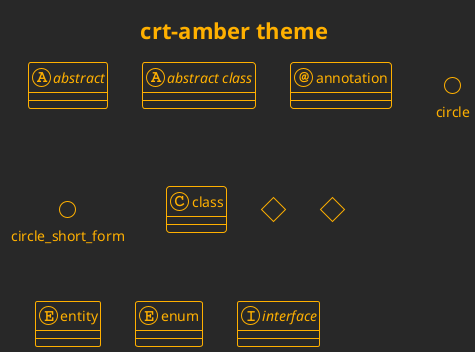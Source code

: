 ' Do not edit
' Theme Gallery
' autogenerated by script
'
@startuml
!theme crt-amber
title crt-amber theme
abstract        abstract
abstract class  "abstract class"
annotation      annotation
circle          circle
()              circle_short_form
class           class
diamond         diamond
<>              diamond_short_form
entity          entity
enum            enum
interface       interface
@enduml
